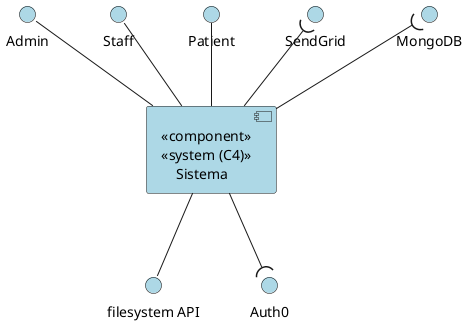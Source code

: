 @startuml
'https://plantuml.com/component-diagram

!define COLOR #ADD8E6 

skinparam  component {
    BackgroundColor COLOR
}

skinparam interface {
    BackgroundColor COLOR
    BorderColor black
}

component "<<component>>\n<<system (C4)>>\n    Sistema" as comp


[comp] -- "filesystem API"
"Admin" -- [comp]
"Staff" -- [comp]
"Patient" -- [comp]
[comp] --( "Auth0"
"SendGrid" )-- [comp]
"MongoDB" )-- [comp]


@enduml
